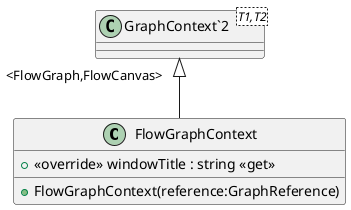 @startuml
class FlowGraphContext {
    + FlowGraphContext(reference:GraphReference)
    + <<override>> windowTitle : string <<get>>
}
class "GraphContext`2"<T1,T2> {
}
"GraphContext`2" "<FlowGraph,FlowCanvas>" <|-- FlowGraphContext
@enduml
